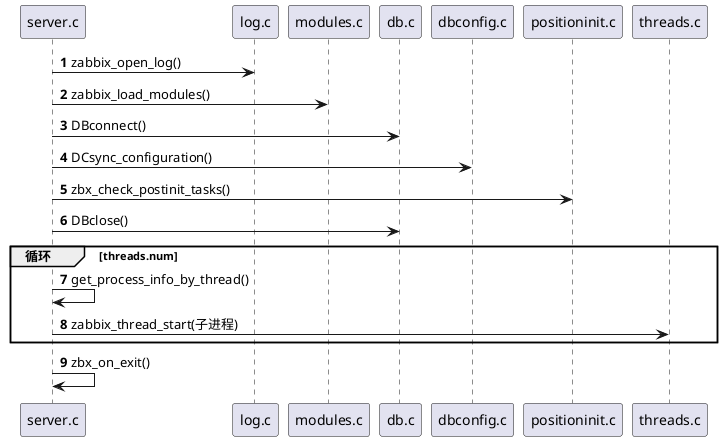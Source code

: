 @startuml MAIN_ZABBIX_ENTRY函数启动流程
autonumber
server.c -> log.c: zabbix_open_log()
server.c -> modules.c: zabbix_load_modules()
server.c -> db.c: DBconnect()
server.c -> dbconfig.c: DCsync_configuration()
server.c -> positioninit.c: zbx_check_postinit_tasks()
server.c -> db.c: DBclose()
group 循环 [threads.num]
    server.c -> server.c:get_process_info_by_thread()
    server.c -> threads.c:zabbix_thread_start(子进程)
end
server.c -> server.c: zbx_on_exit()
@enduml